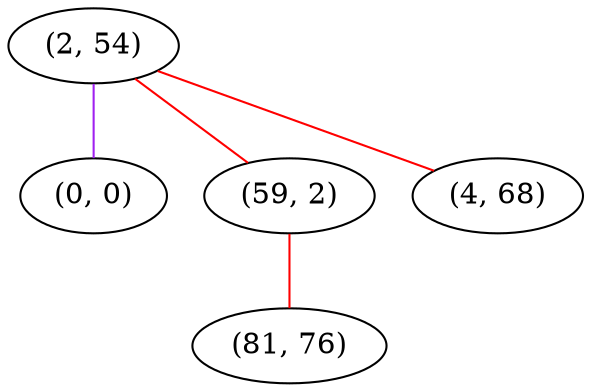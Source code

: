 graph "" {
"(2, 54)";
"(0, 0)";
"(59, 2)";
"(4, 68)";
"(81, 76)";
"(2, 54)" -- "(59, 2)"  [color=red, key=0, weight=1];
"(2, 54)" -- "(4, 68)"  [color=red, key=0, weight=1];
"(2, 54)" -- "(0, 0)"  [color=purple, key=0, weight=4];
"(59, 2)" -- "(81, 76)"  [color=red, key=0, weight=1];
}
